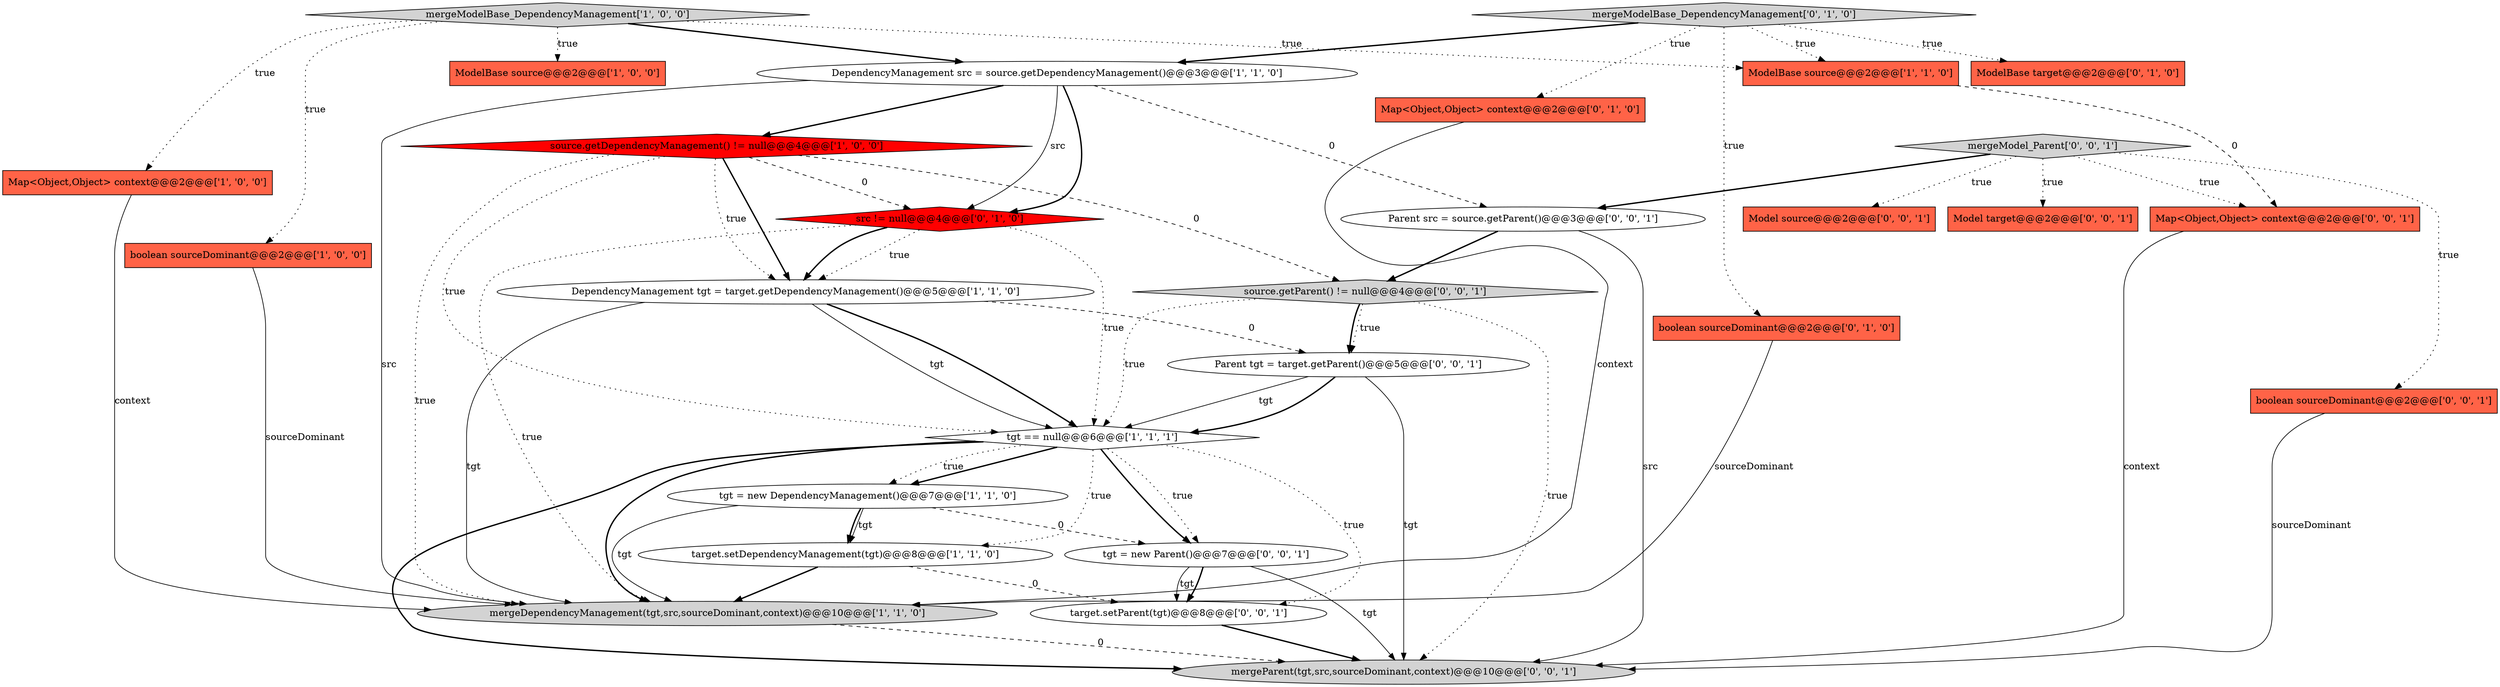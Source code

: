 digraph {
16 [style = filled, label = "mergeModelBase_DependencyManagement['0', '1', '0']", fillcolor = lightgray, shape = diamond image = "AAA0AAABBB2BBB"];
23 [style = filled, label = "source.getParent() != null@@@4@@@['0', '0', '1']", fillcolor = lightgray, shape = diamond image = "AAA0AAABBB3BBB"];
13 [style = filled, label = "Map<Object,Object> context@@@2@@@['0', '1', '0']", fillcolor = tomato, shape = box image = "AAA0AAABBB2BBB"];
3 [style = filled, label = "Map<Object,Object> context@@@2@@@['1', '0', '0']", fillcolor = tomato, shape = box image = "AAA0AAABBB1BBB"];
22 [style = filled, label = "Model source@@@2@@@['0', '0', '1']", fillcolor = tomato, shape = box image = "AAA0AAABBB3BBB"];
19 [style = filled, label = "Parent src = source.getParent()@@@3@@@['0', '0', '1']", fillcolor = white, shape = ellipse image = "AAA0AAABBB3BBB"];
18 [style = filled, label = "mergeModel_Parent['0', '0', '1']", fillcolor = lightgray, shape = diamond image = "AAA0AAABBB3BBB"];
25 [style = filled, label = "Parent tgt = target.getParent()@@@5@@@['0', '0', '1']", fillcolor = white, shape = ellipse image = "AAA0AAABBB3BBB"];
27 [style = filled, label = "Map<Object,Object> context@@@2@@@['0', '0', '1']", fillcolor = tomato, shape = box image = "AAA0AAABBB3BBB"];
11 [style = filled, label = "source.getDependencyManagement() != null@@@4@@@['1', '0', '0']", fillcolor = red, shape = diamond image = "AAA1AAABBB1BBB"];
4 [style = filled, label = "mergeDependencyManagement(tgt,src,sourceDominant,context)@@@10@@@['1', '1', '0']", fillcolor = lightgray, shape = ellipse image = "AAA0AAABBB1BBB"];
10 [style = filled, label = "DependencyManagement src = source.getDependencyManagement()@@@3@@@['1', '1', '0']", fillcolor = white, shape = ellipse image = "AAA0AAABBB1BBB"];
26 [style = filled, label = "tgt = new Parent()@@@7@@@['0', '0', '1']", fillcolor = white, shape = ellipse image = "AAA0AAABBB3BBB"];
12 [style = filled, label = "boolean sourceDominant@@@2@@@['0', '1', '0']", fillcolor = tomato, shape = box image = "AAA0AAABBB2BBB"];
14 [style = filled, label = "src != null@@@4@@@['0', '1', '0']", fillcolor = red, shape = diamond image = "AAA1AAABBB2BBB"];
20 [style = filled, label = "mergeParent(tgt,src,sourceDominant,context)@@@10@@@['0', '0', '1']", fillcolor = lightgray, shape = ellipse image = "AAA0AAABBB3BBB"];
24 [style = filled, label = "target.setParent(tgt)@@@8@@@['0', '0', '1']", fillcolor = white, shape = ellipse image = "AAA0AAABBB3BBB"];
5 [style = filled, label = "tgt == null@@@6@@@['1', '1', '1']", fillcolor = white, shape = diamond image = "AAA0AAABBB1BBB"];
9 [style = filled, label = "ModelBase source@@@2@@@['1', '1', '0']", fillcolor = tomato, shape = box image = "AAA0AAABBB1BBB"];
8 [style = filled, label = "tgt = new DependencyManagement()@@@7@@@['1', '1', '0']", fillcolor = white, shape = ellipse image = "AAA0AAABBB1BBB"];
17 [style = filled, label = "boolean sourceDominant@@@2@@@['0', '0', '1']", fillcolor = tomato, shape = box image = "AAA0AAABBB3BBB"];
2 [style = filled, label = "DependencyManagement tgt = target.getDependencyManagement()@@@5@@@['1', '1', '0']", fillcolor = white, shape = ellipse image = "AAA0AAABBB1BBB"];
15 [style = filled, label = "ModelBase target@@@2@@@['0', '1', '0']", fillcolor = tomato, shape = box image = "AAA0AAABBB2BBB"];
1 [style = filled, label = "ModelBase source@@@2@@@['1', '0', '0']", fillcolor = tomato, shape = box image = "AAA0AAABBB1BBB"];
21 [style = filled, label = "Model target@@@2@@@['0', '0', '1']", fillcolor = tomato, shape = box image = "AAA0AAABBB3BBB"];
0 [style = filled, label = "mergeModelBase_DependencyManagement['1', '0', '0']", fillcolor = lightgray, shape = diamond image = "AAA0AAABBB1BBB"];
7 [style = filled, label = "boolean sourceDominant@@@2@@@['1', '0', '0']", fillcolor = tomato, shape = box image = "AAA0AAABBB1BBB"];
6 [style = filled, label = "target.setDependencyManagement(tgt)@@@8@@@['1', '1', '0']", fillcolor = white, shape = ellipse image = "AAA0AAABBB1BBB"];
14->2 [style = dotted, label="true"];
5->8 [style = bold, label=""];
23->25 [style = bold, label=""];
16->9 [style = dotted, label="true"];
16->12 [style = dotted, label="true"];
26->24 [style = solid, label="tgt"];
16->13 [style = dotted, label="true"];
10->4 [style = solid, label="src"];
19->20 [style = solid, label="src"];
10->14 [style = bold, label=""];
16->10 [style = bold, label=""];
5->20 [style = bold, label=""];
10->19 [style = dashed, label="0"];
26->20 [style = solid, label="tgt"];
18->21 [style = dotted, label="true"];
18->19 [style = bold, label=""];
8->4 [style = solid, label="tgt"];
5->26 [style = bold, label=""];
5->6 [style = dotted, label="true"];
3->4 [style = solid, label="context"];
23->5 [style = dotted, label="true"];
9->27 [style = dashed, label="0"];
12->4 [style = solid, label="sourceDominant"];
8->6 [style = bold, label=""];
11->5 [style = dotted, label="true"];
11->23 [style = dashed, label="0"];
11->4 [style = dotted, label="true"];
2->4 [style = solid, label="tgt"];
8->6 [style = solid, label="tgt"];
26->24 [style = bold, label=""];
11->2 [style = bold, label=""];
24->20 [style = bold, label=""];
5->24 [style = dotted, label="true"];
6->4 [style = bold, label=""];
23->20 [style = dotted, label="true"];
0->10 [style = bold, label=""];
11->2 [style = dotted, label="true"];
14->5 [style = dotted, label="true"];
4->20 [style = dashed, label="0"];
6->24 [style = dashed, label="0"];
19->23 [style = bold, label=""];
25->20 [style = solid, label="tgt"];
0->1 [style = dotted, label="true"];
5->4 [style = bold, label=""];
11->14 [style = dashed, label="0"];
25->5 [style = solid, label="tgt"];
2->25 [style = dashed, label="0"];
5->26 [style = dotted, label="true"];
25->5 [style = bold, label=""];
17->20 [style = solid, label="sourceDominant"];
14->2 [style = bold, label=""];
0->3 [style = dotted, label="true"];
10->14 [style = solid, label="src"];
18->17 [style = dotted, label="true"];
13->4 [style = solid, label="context"];
5->8 [style = dotted, label="true"];
14->4 [style = dotted, label="true"];
27->20 [style = solid, label="context"];
8->26 [style = dashed, label="0"];
0->9 [style = dotted, label="true"];
23->25 [style = dotted, label="true"];
18->27 [style = dotted, label="true"];
2->5 [style = solid, label="tgt"];
7->4 [style = solid, label="sourceDominant"];
0->7 [style = dotted, label="true"];
2->5 [style = bold, label=""];
16->15 [style = dotted, label="true"];
10->11 [style = bold, label=""];
18->22 [style = dotted, label="true"];
}
